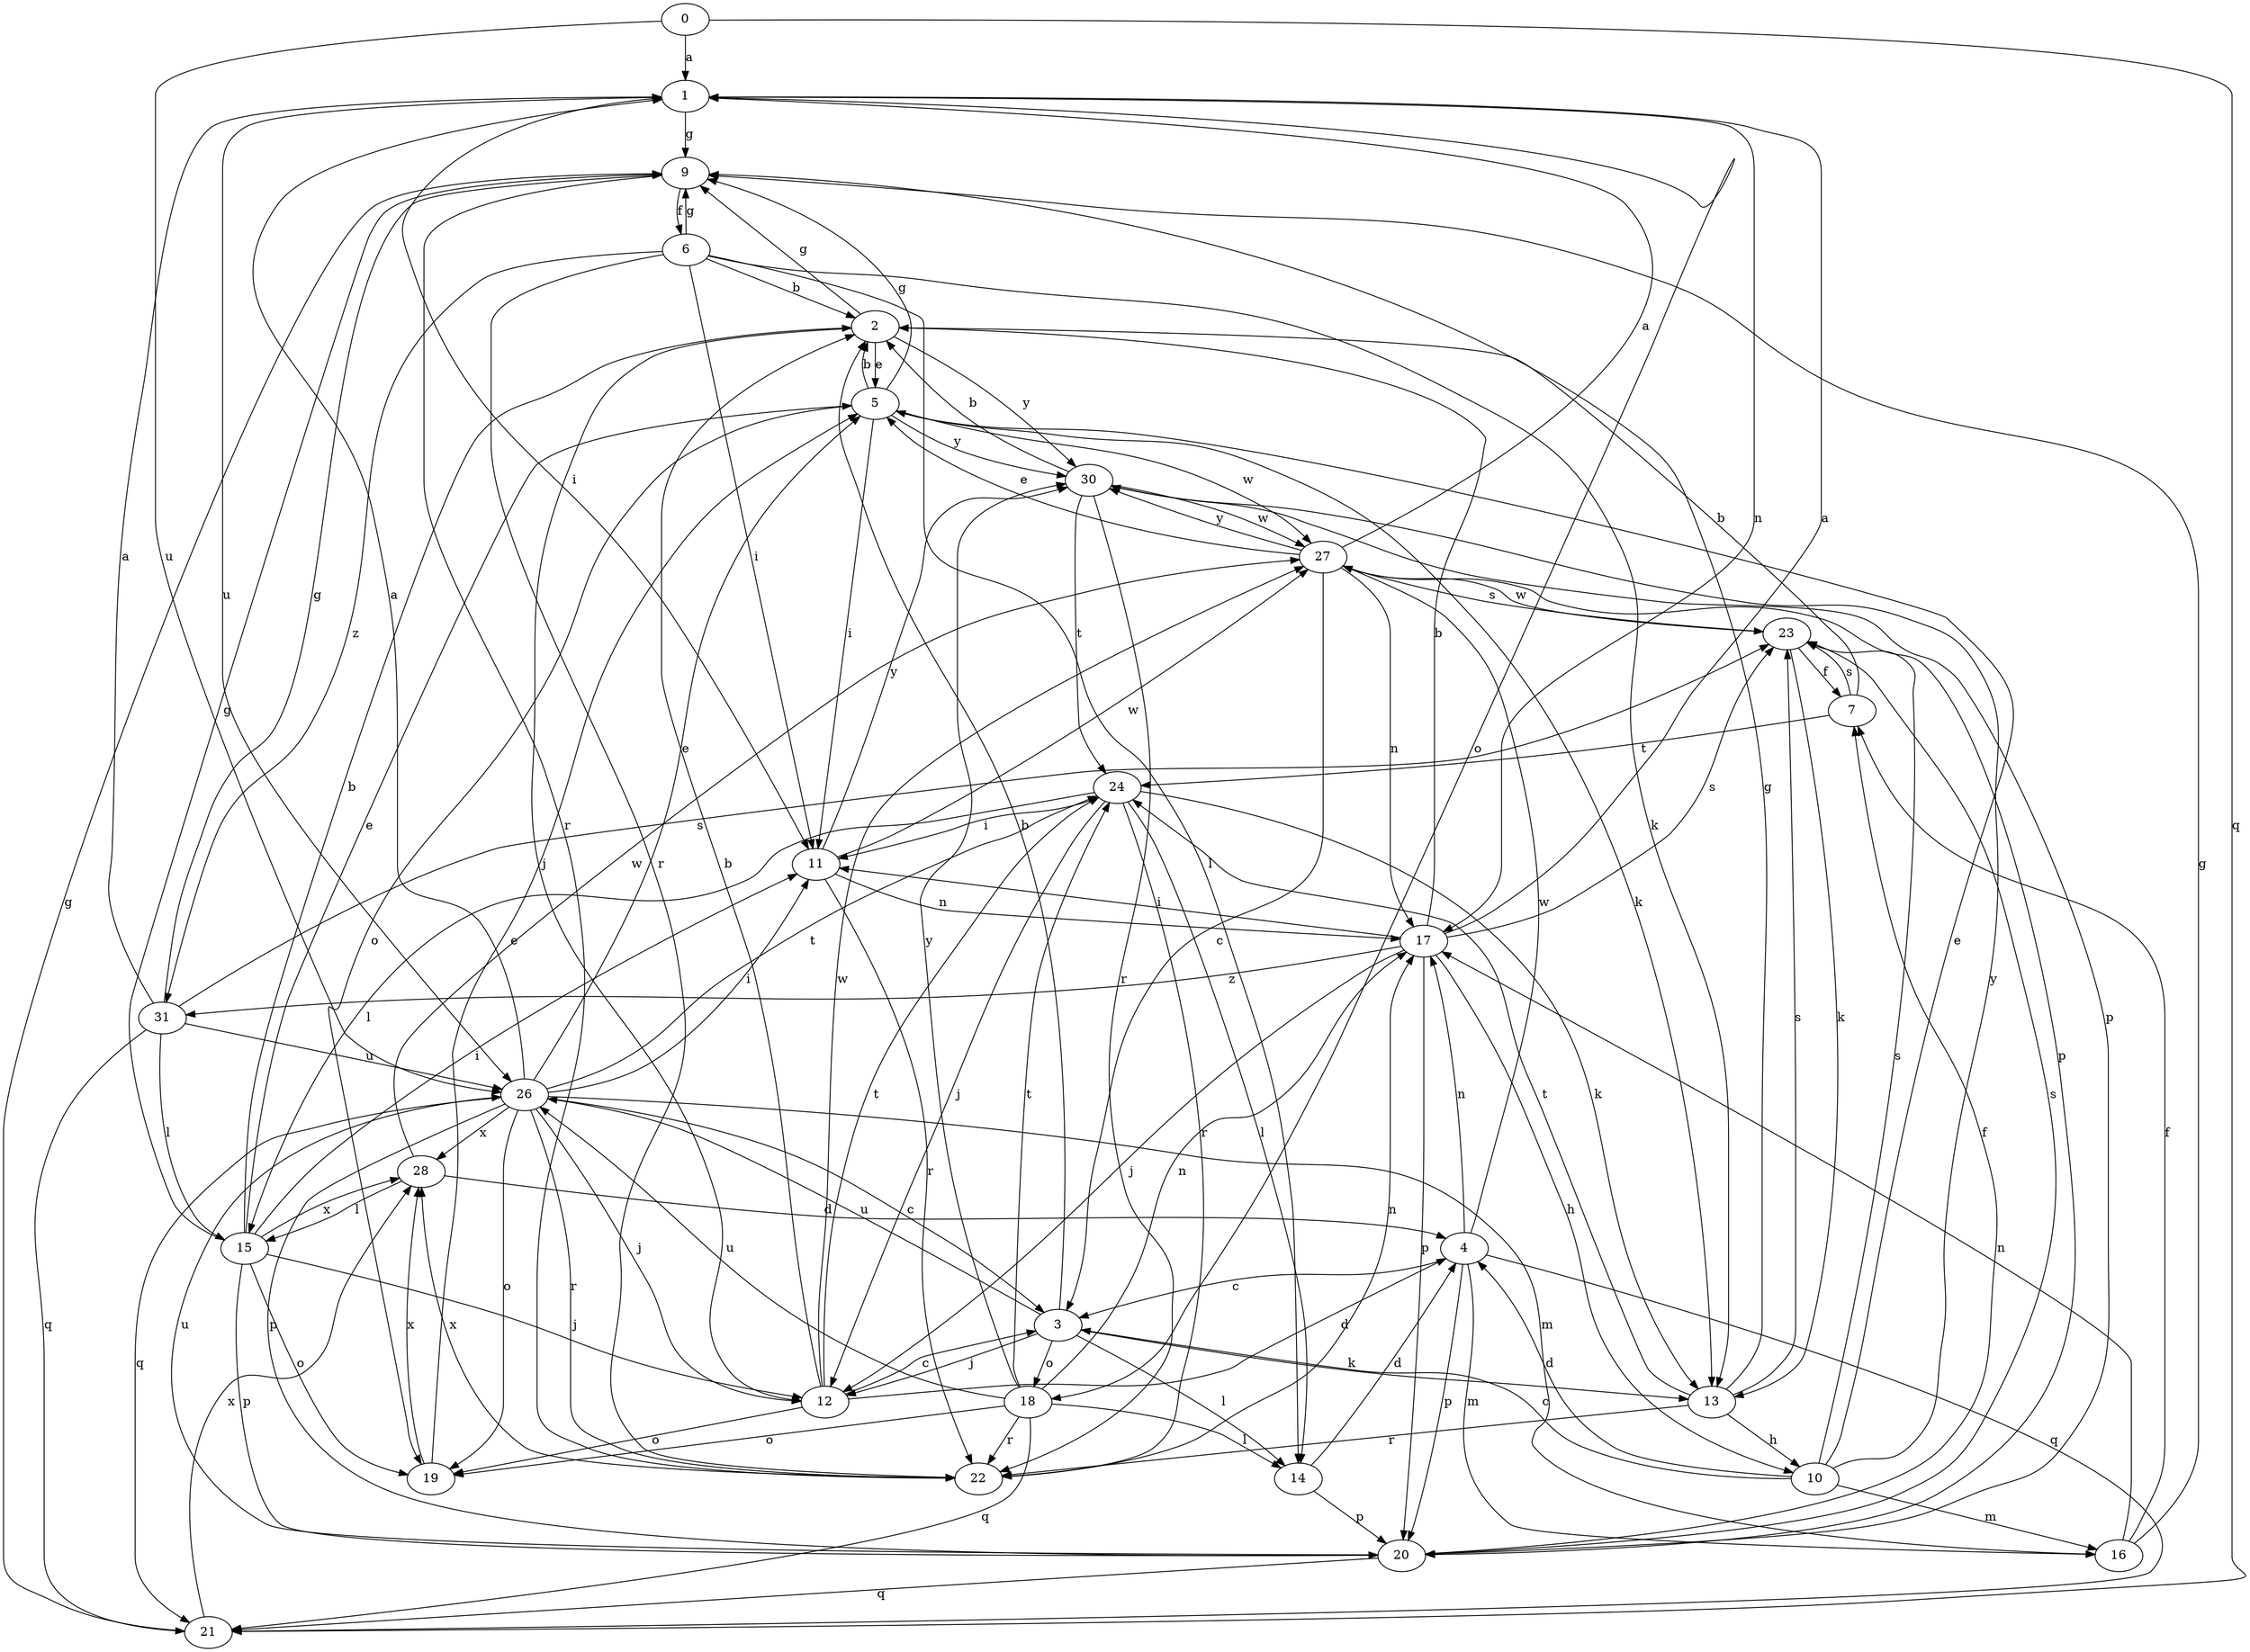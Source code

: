 strict digraph  {
0;
1;
2;
3;
4;
5;
6;
7;
9;
10;
11;
12;
13;
14;
15;
16;
17;
18;
19;
20;
21;
22;
23;
24;
26;
27;
28;
30;
31;
0 -> 1  [label=a];
0 -> 21  [label=q];
0 -> 26  [label=u];
1 -> 9  [label=g];
1 -> 11  [label=i];
1 -> 17  [label=n];
1 -> 18  [label=o];
1 -> 26  [label=u];
2 -> 5  [label=e];
2 -> 9  [label=g];
2 -> 12  [label=j];
2 -> 30  [label=y];
3 -> 2  [label=b];
3 -> 12  [label=j];
3 -> 13  [label=k];
3 -> 14  [label=l];
3 -> 18  [label=o];
3 -> 26  [label=u];
4 -> 3  [label=c];
4 -> 16  [label=m];
4 -> 17  [label=n];
4 -> 20  [label=p];
4 -> 21  [label=q];
4 -> 27  [label=w];
5 -> 2  [label=b];
5 -> 9  [label=g];
5 -> 11  [label=i];
5 -> 13  [label=k];
5 -> 19  [label=o];
5 -> 27  [label=w];
5 -> 30  [label=y];
6 -> 2  [label=b];
6 -> 9  [label=g];
6 -> 11  [label=i];
6 -> 13  [label=k];
6 -> 14  [label=l];
6 -> 22  [label=r];
6 -> 31  [label=z];
7 -> 2  [label=b];
7 -> 23  [label=s];
7 -> 24  [label=t];
9 -> 6  [label=f];
9 -> 22  [label=r];
10 -> 3  [label=c];
10 -> 4  [label=d];
10 -> 5  [label=e];
10 -> 16  [label=m];
10 -> 23  [label=s];
10 -> 30  [label=y];
11 -> 17  [label=n];
11 -> 22  [label=r];
11 -> 27  [label=w];
11 -> 30  [label=y];
12 -> 2  [label=b];
12 -> 3  [label=c];
12 -> 4  [label=d];
12 -> 19  [label=o];
12 -> 24  [label=t];
12 -> 27  [label=w];
13 -> 9  [label=g];
13 -> 10  [label=h];
13 -> 22  [label=r];
13 -> 23  [label=s];
13 -> 24  [label=t];
14 -> 4  [label=d];
14 -> 20  [label=p];
15 -> 2  [label=b];
15 -> 5  [label=e];
15 -> 9  [label=g];
15 -> 11  [label=i];
15 -> 12  [label=j];
15 -> 19  [label=o];
15 -> 20  [label=p];
15 -> 28  [label=x];
16 -> 7  [label=f];
16 -> 9  [label=g];
16 -> 17  [label=n];
17 -> 1  [label=a];
17 -> 2  [label=b];
17 -> 10  [label=h];
17 -> 11  [label=i];
17 -> 12  [label=j];
17 -> 20  [label=p];
17 -> 23  [label=s];
17 -> 31  [label=z];
18 -> 14  [label=l];
18 -> 17  [label=n];
18 -> 19  [label=o];
18 -> 21  [label=q];
18 -> 22  [label=r];
18 -> 24  [label=t];
18 -> 26  [label=u];
18 -> 30  [label=y];
19 -> 5  [label=e];
19 -> 28  [label=x];
20 -> 7  [label=f];
20 -> 21  [label=q];
20 -> 23  [label=s];
20 -> 26  [label=u];
21 -> 9  [label=g];
21 -> 28  [label=x];
22 -> 17  [label=n];
22 -> 28  [label=x];
23 -> 7  [label=f];
23 -> 13  [label=k];
23 -> 27  [label=w];
24 -> 11  [label=i];
24 -> 12  [label=j];
24 -> 13  [label=k];
24 -> 14  [label=l];
24 -> 15  [label=l];
24 -> 22  [label=r];
26 -> 1  [label=a];
26 -> 3  [label=c];
26 -> 5  [label=e];
26 -> 11  [label=i];
26 -> 12  [label=j];
26 -> 16  [label=m];
26 -> 19  [label=o];
26 -> 20  [label=p];
26 -> 21  [label=q];
26 -> 22  [label=r];
26 -> 24  [label=t];
26 -> 28  [label=x];
27 -> 1  [label=a];
27 -> 3  [label=c];
27 -> 5  [label=e];
27 -> 17  [label=n];
27 -> 20  [label=p];
27 -> 23  [label=s];
27 -> 30  [label=y];
28 -> 4  [label=d];
28 -> 15  [label=l];
28 -> 27  [label=w];
30 -> 2  [label=b];
30 -> 20  [label=p];
30 -> 22  [label=r];
30 -> 24  [label=t];
30 -> 27  [label=w];
31 -> 1  [label=a];
31 -> 9  [label=g];
31 -> 15  [label=l];
31 -> 21  [label=q];
31 -> 23  [label=s];
31 -> 26  [label=u];
}
